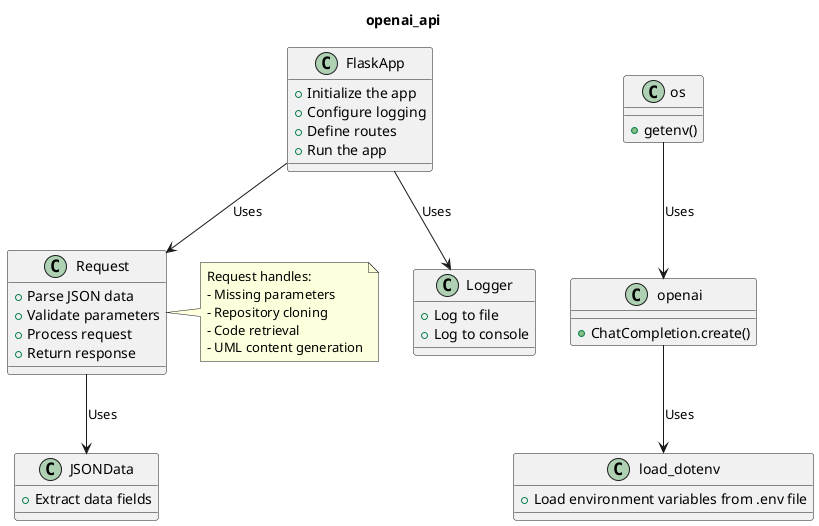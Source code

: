@startuml
title openai_api

class openai {
    + ChatCompletion.create()
}

class load_dotenv {
    + Load environment variables from .env file
}

class os {
    + getenv()
}

class FlaskApp {
    + Initialize the app
    + Configure logging
    + Define routes
    + Run the app
}

class Logger {
    + Log to file
    + Log to console
}

class Request {
    + Parse JSON data
    + Validate parameters
    + Process request
    + Return response
}

class JSONData {
    + Extract data fields
}

openai --> load_dotenv : Uses
os --> openai : Uses

FlaskApp --> Logger : Uses
FlaskApp --> Request : Uses
Request --> JSONData : Uses

note right of Request
  Request handles:
  - Missing parameters
  - Repository cloning
  - Code retrieval
  - UML content generation
end note

@enduml
